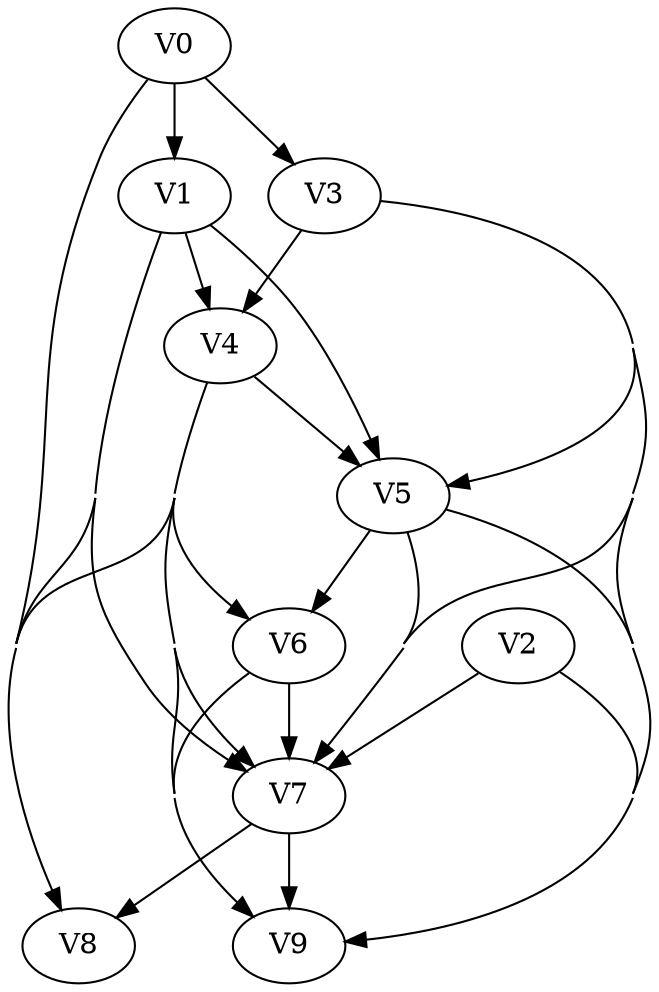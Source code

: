 strict digraph my_dotgraph {
concentrate=True;
V0;
V1;
V2;
V3;
V4;
V5;
V6;
V7;
V8;
V9;
V0 -> V1;
V0 -> V3;
V0 -> V8;
V1 -> V4;
V1 -> V5;
V1 -> V7;
V1 -> V8;
V2 -> V7;
V2 -> V9;
V3 -> V4;
V3 -> V5;
V3 -> V7;
V3 -> V9;
V4 -> V5;
V4 -> V6;
V4 -> V7;
V4 -> V8;
V4 -> V9;
V5 -> V6;
V5 -> V7;
V5 -> V9;
V6 -> V7;
V6 -> V9;
V7 -> V8;
V7 -> V9;
V8 
}